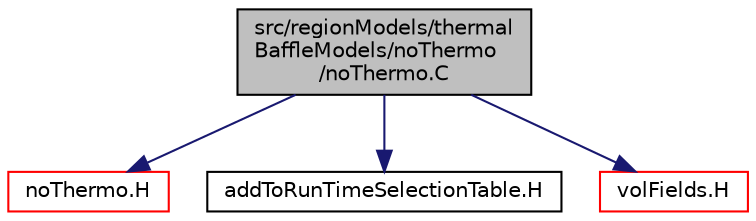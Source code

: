 digraph "src/regionModels/thermalBaffleModels/noThermo/noThermo.C"
{
  bgcolor="transparent";
  edge [fontname="Helvetica",fontsize="10",labelfontname="Helvetica",labelfontsize="10"];
  node [fontname="Helvetica",fontsize="10",shape=record];
  Node0 [label="src/regionModels/thermal\lBaffleModels/noThermo\l/noThermo.C",height=0.2,width=0.4,color="black", fillcolor="grey75", style="filled", fontcolor="black"];
  Node0 -> Node1 [color="midnightblue",fontsize="10",style="solid",fontname="Helvetica"];
  Node1 [label="noThermo.H",height=0.2,width=0.4,color="red",URL="$a14477.html"];
  Node0 -> Node359 [color="midnightblue",fontsize="10",style="solid",fontname="Helvetica"];
  Node359 [label="addToRunTimeSelectionTable.H",height=0.2,width=0.4,color="black",URL="$a09989.html",tooltip="Macros for easy insertion into run-time selection tables. "];
  Node0 -> Node132 [color="midnightblue",fontsize="10",style="solid",fontname="Helvetica"];
  Node132 [label="volFields.H",height=0.2,width=0.4,color="red",URL="$a02912.html"];
}
